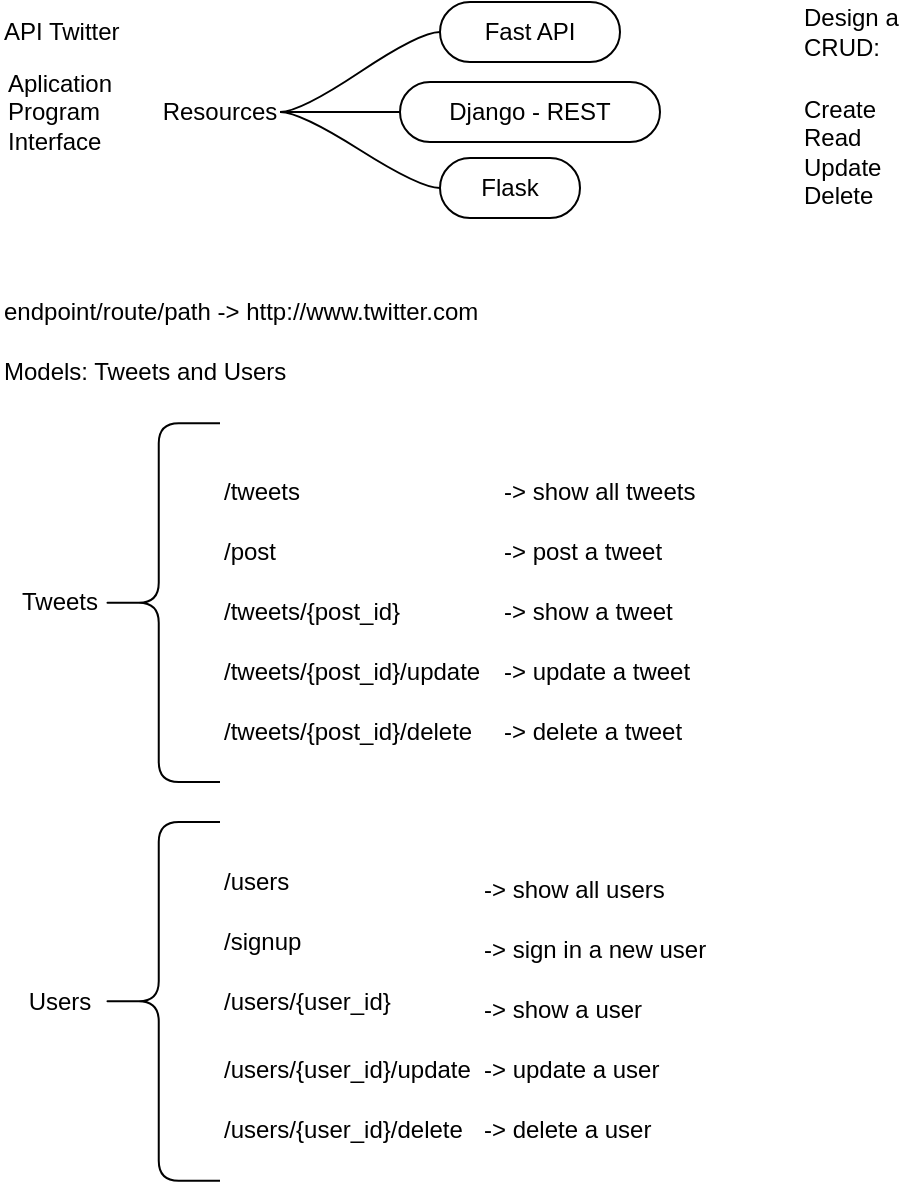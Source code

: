 <mxfile version="20.8.3" type="github"><diagram id="zj2V3Fss-gwxbDoHE03r" name="Página-1"><mxGraphModel dx="728" dy="370" grid="1" gridSize="10" guides="1" tooltips="1" connect="1" arrows="1" fold="1" page="1" pageScale="1" pageWidth="827" pageHeight="1169" math="0" shadow="0"><root><mxCell id="0"/><mxCell id="1" parent="0"/><mxCell id="Xk4q11qb7xbpFC7qglca-2" value="API Twitter" style="text;html=1;strokeColor=none;fillColor=none;align=left;verticalAlign=middle;whiteSpace=wrap;rounded=0;" vertex="1" parent="1"><mxGeometry x="40" y="20" width="60" height="30" as="geometry"/></mxCell><mxCell id="Xk4q11qb7xbpFC7qglca-3" value="&lt;div style=&quot;text-align: left;&quot;&gt;&lt;span style=&quot;background-color: initial;&quot;&gt;Aplication&lt;/span&gt;&lt;/div&gt;&lt;div style=&quot;text-align: left;&quot;&gt;&lt;span style=&quot;background-color: initial;&quot;&gt;Program&lt;/span&gt;&lt;/div&gt;&lt;div style=&quot;text-align: left;&quot;&gt;&lt;span style=&quot;background-color: initial;&quot;&gt;Interface&lt;/span&gt;&lt;/div&gt;" style="text;html=1;strokeColor=none;fillColor=none;align=center;verticalAlign=middle;whiteSpace=wrap;rounded=0;" vertex="1" parent="1"><mxGeometry x="40" y="60" width="60" height="30" as="geometry"/></mxCell><mxCell id="Xk4q11qb7xbpFC7qglca-4" value="Resources" style="text;html=1;strokeColor=none;fillColor=none;align=center;verticalAlign=middle;whiteSpace=wrap;rounded=0;" vertex="1" parent="1"><mxGeometry x="120" y="60" width="60" height="30" as="geometry"/></mxCell><mxCell id="Xk4q11qb7xbpFC7qglca-9" value="Fast API" style="whiteSpace=wrap;html=1;rounded=1;arcSize=50;align=center;verticalAlign=middle;strokeWidth=1;autosize=1;spacing=4;treeFolding=1;treeMoving=1;newEdgeStyle={&quot;edgeStyle&quot;:&quot;entityRelationEdgeStyle&quot;,&quot;startArrow&quot;:&quot;none&quot;,&quot;endArrow&quot;:&quot;none&quot;,&quot;segment&quot;:10,&quot;curved&quot;:1,&quot;sourcePerimeterSpacing&quot;:0,&quot;targetPerimeterSpacing&quot;:0};" vertex="1" parent="1"><mxGeometry x="260" y="20" width="90" height="30" as="geometry"/></mxCell><mxCell id="Xk4q11qb7xbpFC7qglca-10" value="" style="edgeStyle=entityRelationEdgeStyle;startArrow=none;endArrow=none;segment=10;curved=1;sourcePerimeterSpacing=0;targetPerimeterSpacing=0;rounded=0;exitX=1;exitY=0.5;exitDx=0;exitDy=0;" edge="1" target="Xk4q11qb7xbpFC7qglca-9" parent="1" source="Xk4q11qb7xbpFC7qglca-4"><mxGeometry relative="1" as="geometry"><mxPoint x="150" y="160" as="sourcePoint"/></mxGeometry></mxCell><mxCell id="Xk4q11qb7xbpFC7qglca-11" value="Django - REST" style="whiteSpace=wrap;html=1;rounded=1;arcSize=50;align=center;verticalAlign=middle;strokeWidth=1;autosize=1;spacing=4;treeFolding=1;treeMoving=1;newEdgeStyle={&quot;edgeStyle&quot;:&quot;entityRelationEdgeStyle&quot;,&quot;startArrow&quot;:&quot;none&quot;,&quot;endArrow&quot;:&quot;none&quot;,&quot;segment&quot;:10,&quot;curved&quot;:1,&quot;sourcePerimeterSpacing&quot;:0,&quot;targetPerimeterSpacing&quot;:0};" vertex="1" parent="1"><mxGeometry x="240" y="60" width="130" height="30" as="geometry"/></mxCell><mxCell id="Xk4q11qb7xbpFC7qglca-12" value="" style="edgeStyle=entityRelationEdgeStyle;startArrow=none;endArrow=none;segment=10;curved=1;sourcePerimeterSpacing=0;targetPerimeterSpacing=0;rounded=0;exitX=1;exitY=0.5;exitDx=0;exitDy=0;" edge="1" target="Xk4q11qb7xbpFC7qglca-11" parent="1" source="Xk4q11qb7xbpFC7qglca-4"><mxGeometry relative="1" as="geometry"><mxPoint x="180" y="104" as="sourcePoint"/></mxGeometry></mxCell><mxCell id="Xk4q11qb7xbpFC7qglca-13" value="Flask" style="whiteSpace=wrap;html=1;rounded=1;arcSize=50;align=center;verticalAlign=middle;strokeWidth=1;autosize=1;spacing=4;treeFolding=1;treeMoving=1;newEdgeStyle={&quot;edgeStyle&quot;:&quot;entityRelationEdgeStyle&quot;,&quot;startArrow&quot;:&quot;none&quot;,&quot;endArrow&quot;:&quot;none&quot;,&quot;segment&quot;:10,&quot;curved&quot;:1,&quot;sourcePerimeterSpacing&quot;:0,&quot;targetPerimeterSpacing&quot;:0};" vertex="1" parent="1"><mxGeometry x="260" y="98" width="70" height="30" as="geometry"/></mxCell><mxCell id="Xk4q11qb7xbpFC7qglca-14" value="" style="edgeStyle=entityRelationEdgeStyle;startArrow=none;endArrow=none;segment=10;curved=1;sourcePerimeterSpacing=0;targetPerimeterSpacing=0;rounded=0;exitX=1;exitY=0.5;exitDx=0;exitDy=0;" edge="1" target="Xk4q11qb7xbpFC7qglca-13" parent="1" source="Xk4q11qb7xbpFC7qglca-4"><mxGeometry relative="1" as="geometry"><mxPoint x="225" y="140" as="sourcePoint"/></mxGeometry></mxCell><mxCell id="Xk4q11qb7xbpFC7qglca-15" value="Create&lt;br&gt;Read&lt;br&gt;Update&lt;br&gt;Delete" style="text;html=1;strokeColor=none;fillColor=none;align=left;verticalAlign=middle;whiteSpace=wrap;rounded=0;" vertex="1" parent="1"><mxGeometry x="440" y="80" width="60" height="30" as="geometry"/></mxCell><mxCell id="Xk4q11qb7xbpFC7qglca-16" value="Design a CRUD:" style="text;html=1;strokeColor=none;fillColor=none;align=left;verticalAlign=middle;whiteSpace=wrap;rounded=0;" vertex="1" parent="1"><mxGeometry x="440" y="20" width="60" height="30" as="geometry"/></mxCell><mxCell id="Xk4q11qb7xbpFC7qglca-17" value="endpoint/route/path -&amp;gt; http://www.twitter.com" style="text;html=1;strokeColor=none;fillColor=none;align=left;verticalAlign=middle;whiteSpace=wrap;rounded=0;" vertex="1" parent="1"><mxGeometry x="40" y="160" width="250" height="30" as="geometry"/></mxCell><mxCell id="Xk4q11qb7xbpFC7qglca-18" value="Models: Tweets and Users" style="text;html=1;strokeColor=none;fillColor=none;align=left;verticalAlign=middle;whiteSpace=wrap;rounded=0;" vertex="1" parent="1"><mxGeometry x="40" y="190" width="160" height="30" as="geometry"/></mxCell><mxCell id="Xk4q11qb7xbpFC7qglca-19" value="Tweets" style="text;html=1;strokeColor=none;fillColor=none;align=center;verticalAlign=middle;whiteSpace=wrap;rounded=0;" vertex="1" parent="1"><mxGeometry x="40" y="305.32" width="60" height="30" as="geometry"/></mxCell><mxCell id="Xk4q11qb7xbpFC7qglca-20" value="" style="shape=curlyBracket;whiteSpace=wrap;html=1;rounded=1;labelPosition=left;verticalLabelPosition=middle;align=right;verticalAlign=middle;" vertex="1" parent="1"><mxGeometry x="88.75" y="230.63" width="61.25" height="179.37" as="geometry"/></mxCell><mxCell id="Xk4q11qb7xbpFC7qglca-21" value="/tweets" style="text;html=1;strokeColor=none;fillColor=none;align=left;verticalAlign=middle;whiteSpace=wrap;rounded=0;" vertex="1" parent="1"><mxGeometry x="150" y="250" width="100" height="30" as="geometry"/></mxCell><mxCell id="Xk4q11qb7xbpFC7qglca-22" value="/post" style="text;html=1;strokeColor=none;fillColor=none;align=left;verticalAlign=middle;whiteSpace=wrap;rounded=0;" vertex="1" parent="1"><mxGeometry x="150" y="280" width="100" height="30" as="geometry"/></mxCell><mxCell id="Xk4q11qb7xbpFC7qglca-23" value="/tweets/{post_id}" style="text;html=1;strokeColor=none;fillColor=none;align=left;verticalAlign=middle;whiteSpace=wrap;rounded=0;" vertex="1" parent="1"><mxGeometry x="150" y="310" width="100" height="30" as="geometry"/></mxCell><mxCell id="Xk4q11qb7xbpFC7qglca-24" value="/tweets/{post_id}/update" style="text;html=1;strokeColor=none;fillColor=none;align=left;verticalAlign=middle;whiteSpace=wrap;rounded=0;" vertex="1" parent="1"><mxGeometry x="150" y="340" width="140" height="30" as="geometry"/></mxCell><mxCell id="Xk4q11qb7xbpFC7qglca-25" value="/tweets/{post_id}/delete" style="text;html=1;strokeColor=none;fillColor=none;align=left;verticalAlign=middle;whiteSpace=wrap;rounded=0;" vertex="1" parent="1"><mxGeometry x="150" y="370" width="140" height="30" as="geometry"/></mxCell><mxCell id="Xk4q11qb7xbpFC7qglca-27" value="Users" style="text;html=1;strokeColor=none;fillColor=none;align=center;verticalAlign=middle;whiteSpace=wrap;rounded=0;" vertex="1" parent="1"><mxGeometry x="40" y="504.69" width="60" height="30" as="geometry"/></mxCell><mxCell id="Xk4q11qb7xbpFC7qglca-29" value="/users" style="text;html=1;strokeColor=none;fillColor=none;align=left;verticalAlign=middle;whiteSpace=wrap;rounded=0;" vertex="1" parent="1"><mxGeometry x="150" y="444.69" width="100" height="30" as="geometry"/></mxCell><mxCell id="Xk4q11qb7xbpFC7qglca-30" value="/signup" style="text;html=1;strokeColor=none;fillColor=none;align=left;verticalAlign=middle;whiteSpace=wrap;rounded=0;" vertex="1" parent="1"><mxGeometry x="150" y="474.69" width="100" height="30" as="geometry"/></mxCell><mxCell id="Xk4q11qb7xbpFC7qglca-31" value="/users/{user_id}" style="text;html=1;strokeColor=none;fillColor=none;align=left;verticalAlign=middle;whiteSpace=wrap;rounded=0;" vertex="1" parent="1"><mxGeometry x="150" y="504.69" width="140" height="30" as="geometry"/></mxCell><mxCell id="Xk4q11qb7xbpFC7qglca-32" value="/users/{user_id}/update" style="text;html=1;strokeColor=none;fillColor=none;align=left;verticalAlign=middle;whiteSpace=wrap;rounded=0;" vertex="1" parent="1"><mxGeometry x="150" y="539.37" width="140" height="30" as="geometry"/></mxCell><mxCell id="Xk4q11qb7xbpFC7qglca-33" value="" style="shape=curlyBracket;whiteSpace=wrap;html=1;rounded=1;labelPosition=left;verticalLabelPosition=middle;align=right;verticalAlign=middle;" vertex="1" parent="1"><mxGeometry x="88.75" y="430" width="61.25" height="179.37" as="geometry"/></mxCell><mxCell id="Xk4q11qb7xbpFC7qglca-34" value="/users/{user_id}/delete" style="text;html=1;strokeColor=none;fillColor=none;align=left;verticalAlign=middle;whiteSpace=wrap;rounded=0;" vertex="1" parent="1"><mxGeometry x="150" y="569.37" width="140" height="30" as="geometry"/></mxCell><mxCell id="Xk4q11qb7xbpFC7qglca-35" value="-&amp;gt; show all tweets" style="text;html=1;strokeColor=none;fillColor=none;align=left;verticalAlign=middle;whiteSpace=wrap;rounded=0;" vertex="1" parent="1"><mxGeometry x="290" y="250" width="160" height="30" as="geometry"/></mxCell><mxCell id="Xk4q11qb7xbpFC7qglca-36" value="-&amp;gt; post a tweet" style="text;html=1;strokeColor=none;fillColor=none;align=left;verticalAlign=middle;whiteSpace=wrap;rounded=0;" vertex="1" parent="1"><mxGeometry x="290" y="280" width="160" height="30" as="geometry"/></mxCell><mxCell id="Xk4q11qb7xbpFC7qglca-37" value="-&amp;gt; show a tweet" style="text;html=1;strokeColor=none;fillColor=none;align=left;verticalAlign=middle;whiteSpace=wrap;rounded=0;" vertex="1" parent="1"><mxGeometry x="290" y="310" width="160" height="30" as="geometry"/></mxCell><mxCell id="Xk4q11qb7xbpFC7qglca-38" value="-&amp;gt; update a tweet" style="text;html=1;strokeColor=none;fillColor=none;align=left;verticalAlign=middle;whiteSpace=wrap;rounded=0;" vertex="1" parent="1"><mxGeometry x="290" y="340" width="160" height="30" as="geometry"/></mxCell><mxCell id="Xk4q11qb7xbpFC7qglca-39" value="-&amp;gt; delete a tweet" style="text;html=1;strokeColor=none;fillColor=none;align=left;verticalAlign=middle;whiteSpace=wrap;rounded=0;" vertex="1" parent="1"><mxGeometry x="290" y="370" width="160" height="30" as="geometry"/></mxCell><mxCell id="Xk4q11qb7xbpFC7qglca-40" value="-&amp;gt; show all users" style="text;html=1;strokeColor=none;fillColor=none;align=left;verticalAlign=middle;whiteSpace=wrap;rounded=0;" vertex="1" parent="1"><mxGeometry x="280" y="449.37" width="160" height="30" as="geometry"/></mxCell><mxCell id="Xk4q11qb7xbpFC7qglca-41" value="-&amp;gt; sign in a new user" style="text;html=1;strokeColor=none;fillColor=none;align=left;verticalAlign=middle;whiteSpace=wrap;rounded=0;" vertex="1" parent="1"><mxGeometry x="280" y="479.37" width="160" height="30" as="geometry"/></mxCell><mxCell id="Xk4q11qb7xbpFC7qglca-42" value="-&amp;gt; show a user" style="text;html=1;strokeColor=none;fillColor=none;align=left;verticalAlign=middle;whiteSpace=wrap;rounded=0;" vertex="1" parent="1"><mxGeometry x="280" y="509.37" width="160" height="30" as="geometry"/></mxCell><mxCell id="Xk4q11qb7xbpFC7qglca-43" value="-&amp;gt; update a user" style="text;html=1;strokeColor=none;fillColor=none;align=left;verticalAlign=middle;whiteSpace=wrap;rounded=0;" vertex="1" parent="1"><mxGeometry x="280" y="539.37" width="160" height="30" as="geometry"/></mxCell><mxCell id="Xk4q11qb7xbpFC7qglca-44" value="-&amp;gt; delete a user" style="text;html=1;strokeColor=none;fillColor=none;align=left;verticalAlign=middle;whiteSpace=wrap;rounded=0;" vertex="1" parent="1"><mxGeometry x="280" y="569.37" width="160" height="30" as="geometry"/></mxCell></root></mxGraphModel></diagram></mxfile>